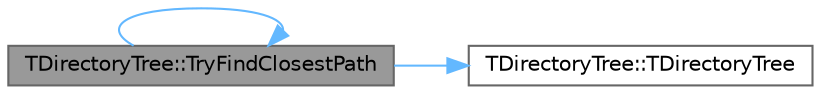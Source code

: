 digraph "TDirectoryTree::TryFindClosestPath"
{
 // INTERACTIVE_SVG=YES
 // LATEX_PDF_SIZE
  bgcolor="transparent";
  edge [fontname=Helvetica,fontsize=10,labelfontname=Helvetica,labelfontsize=10];
  node [fontname=Helvetica,fontsize=10,shape=box,height=0.2,width=0.4];
  rankdir="LR";
  Node1 [id="Node000001",label="TDirectoryTree::TryFindClosestPath",height=0.2,width=0.4,color="gray40", fillcolor="grey60", style="filled", fontcolor="black",tooltip="Return whether the given path or any of its parent paths exist in the tree."];
  Node1 -> Node2 [id="edge1_Node000001_Node000002",color="steelblue1",style="solid",tooltip=" "];
  Node2 [id="Node000002",label="TDirectoryTree::TDirectoryTree",height=0.2,width=0.4,color="grey40", fillcolor="white", style="filled",URL="$df/df1/classTDirectoryTree.html#a79b1844b93f48e81db4b619e969ae6a7",tooltip=" "];
  Node1 -> Node1 [id="edge2_Node000001_Node000001",color="steelblue1",style="solid",tooltip=" "];
}

